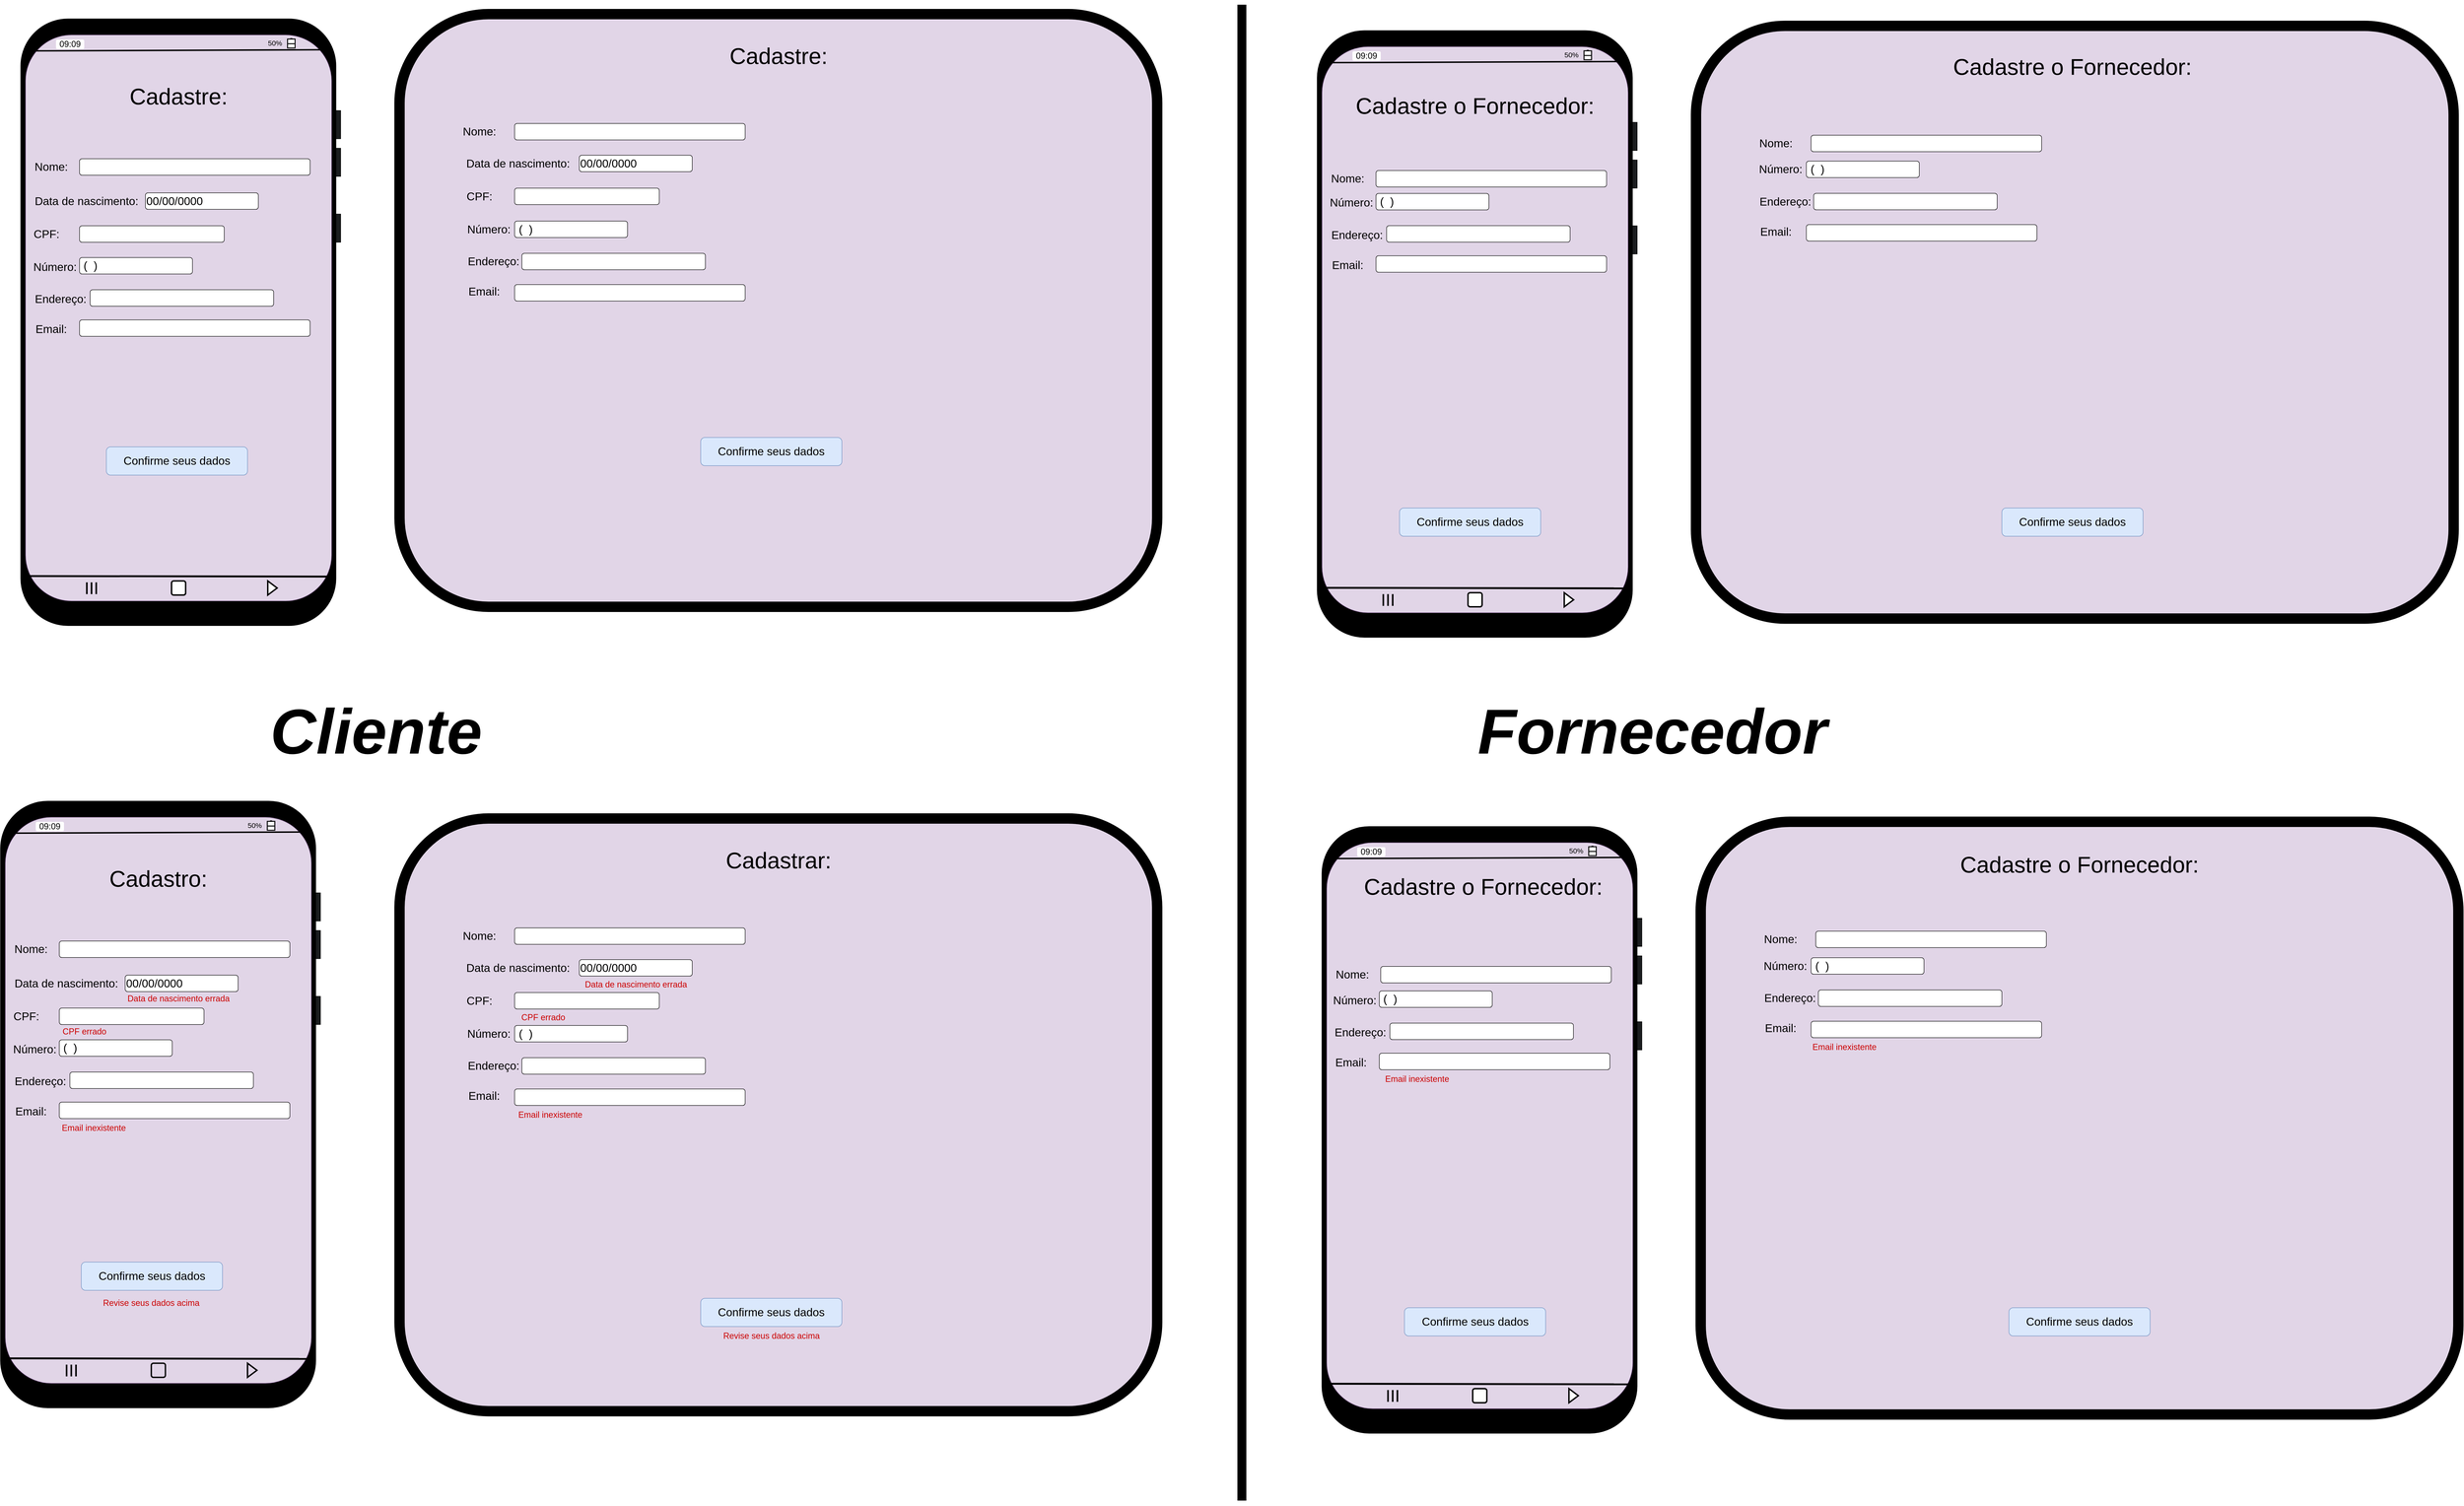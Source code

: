<mxfile version="24.4.9" type="device">
  <diagram name="Página-1" id="sZ-v1k9veXdMkWaJkyul">
    <mxGraphModel dx="1863" dy="1066" grid="1" gridSize="10" guides="1" tooltips="1" connect="1" arrows="1" fold="1" page="1" pageScale="1" pageWidth="900" pageHeight="1600" math="0" shadow="0">
      <root>
        <mxCell id="0" />
        <mxCell id="1" parent="0" />
        <mxCell id="c7MM0BXsf6-znOWUcBnT-1" value="" style="rounded=1;whiteSpace=wrap;html=1;rotation=90;fillColor=#000000;" parent="1" vertex="1">
          <mxGeometry x="-195" y="350" width="1290" height="670" as="geometry" />
        </mxCell>
        <mxCell id="c7MM0BXsf6-znOWUcBnT-3" value="" style="rounded=1;whiteSpace=wrap;html=1;rotation=90;fillColor=#e1d5e7;strokeColor=#9673a6;" parent="1" vertex="1">
          <mxGeometry x="-151" y="351" width="1203" height="650" as="geometry" />
        </mxCell>
        <mxCell id="c7MM0BXsf6-znOWUcBnT-5" value="&lt;span style=&quot;font-size: 36px;&quot;&gt;III&lt;/span&gt;" style="text;html=1;align=center;verticalAlign=middle;resizable=0;points=[];autosize=1;strokeColor=none;fillColor=none;" parent="1" vertex="1">
          <mxGeometry x="240" y="1220" width="50" height="60" as="geometry" />
        </mxCell>
        <mxCell id="c7MM0BXsf6-znOWUcBnT-8" value="" style="endArrow=none;html=1;rounded=0;exitX=0.956;exitY=0.992;exitDx=0;exitDy=0;exitPerimeter=0;entryX=0.957;entryY=0.011;entryDx=0;entryDy=0;entryPerimeter=0;strokeWidth=4;" parent="1" source="c7MM0BXsf6-znOWUcBnT-3" target="c7MM0BXsf6-znOWUcBnT-3" edge="1">
          <mxGeometry width="50" height="50" relative="1" as="geometry">
            <mxPoint x="630" y="840" as="sourcePoint" />
            <mxPoint x="760" y="1225" as="targetPoint" />
            <Array as="points" />
          </mxGeometry>
        </mxCell>
        <mxCell id="c7MM0BXsf6-znOWUcBnT-9" value="" style="rounded=1;whiteSpace=wrap;html=1;strokeWidth=3;" parent="1" vertex="1">
          <mxGeometry x="435.5" y="1235" width="30" height="30" as="geometry" />
        </mxCell>
        <mxCell id="c7MM0BXsf6-znOWUcBnT-11" value="" style="triangle;whiteSpace=wrap;html=1;strokeWidth=3;" parent="1" vertex="1">
          <mxGeometry x="640" y="1235" width="20" height="30" as="geometry" />
        </mxCell>
        <mxCell id="c7MM0BXsf6-znOWUcBnT-12" value="" style="endArrow=none;html=1;rounded=0;exitX=0.028;exitY=0.972;exitDx=0;exitDy=0;exitPerimeter=0;entryX=0.026;entryY=0.031;entryDx=0;entryDy=0;entryPerimeter=0;strokeWidth=3;" parent="1" source="c7MM0BXsf6-znOWUcBnT-3" target="c7MM0BXsf6-znOWUcBnT-3" edge="1">
          <mxGeometry width="50" height="50" relative="1" as="geometry">
            <mxPoint x="156.05" y="110.0" as="sourcePoint" />
            <mxPoint x="744.95" y="113.609" as="targetPoint" />
          </mxGeometry>
        </mxCell>
        <mxCell id="c7MM0BXsf6-znOWUcBnT-13" value="&lt;font style=&quot;font-size: 18px;&quot;&gt;09:09&lt;/font&gt;" style="text;html=1;align=center;verticalAlign=middle;whiteSpace=wrap;rounded=1;strokeWidth=22;fillColor=default;perimeterSpacing=0;shadow=0;glass=0;" parent="1" vertex="1">
          <mxGeometry x="190" y="84" width="60" height="20" as="geometry" />
        </mxCell>
        <mxCell id="c7MM0BXsf6-znOWUcBnT-14" value="" style="html=1;verticalLabelPosition=bottom;align=center;labelBackgroundColor=#ffffff;verticalAlign=top;strokeWidth=2;strokeColor=#000000;shadow=0;dashed=0;shape=mxgraph.ios7.icons.battery;rotation=-90;" parent="1" vertex="1">
          <mxGeometry x="680" y="84" width="20" height="16" as="geometry" />
        </mxCell>
        <mxCell id="c7MM0BXsf6-znOWUcBnT-22" value="&lt;p style=&quot;line-height: 230%;&quot;&gt;&lt;font style=&quot;font-size: 15px;&quot;&gt;50&lt;/font&gt;&lt;font style=&quot;font-size: 15px;&quot;&gt;%&lt;/font&gt;&lt;/p&gt;" style="text;html=1;align=center;verticalAlign=middle;resizable=0;points=[];autosize=1;strokeColor=none;fillColor=none;strokeWidth=4;" parent="1" vertex="1">
          <mxGeometry x="630" y="57" width="50" height="70" as="geometry" />
        </mxCell>
        <mxCell id="jbtWRG4-Om_oGCKJFVXr-2" value="" style="rounded=0;whiteSpace=wrap;html=1;rotation=90;strokeWidth=1;fillColor=#1B1D1F;strokeColor=#000000;" parent="1" vertex="1">
          <mxGeometry x="760" y="260" width="60" height="10" as="geometry" />
        </mxCell>
        <mxCell id="jbtWRG4-Om_oGCKJFVXr-4" value="" style="rounded=0;whiteSpace=wrap;html=1;rotation=90;strokeWidth=1;fillColor=#1B1D1F;strokeColor=#000000;" parent="1" vertex="1">
          <mxGeometry x="760" y="340" width="60" height="10" as="geometry" />
        </mxCell>
        <mxCell id="jbtWRG4-Om_oGCKJFVXr-7" value="" style="rounded=0;whiteSpace=wrap;html=1;rotation=90;strokeWidth=1;fillColor=#1B1D1F;strokeColor=#000000;" parent="1" vertex="1">
          <mxGeometry x="760" y="480" width="60" height="10" as="geometry" />
        </mxCell>
        <mxCell id="hi-2i126p7PNtdoof6Qo-3" value="&lt;font style=&quot;font-size: 48px;&quot;&gt;Cadastre:&lt;/font&gt;" style="text;html=1;align=center;verticalAlign=middle;whiteSpace=wrap;rounded=0;" vertex="1" parent="1">
          <mxGeometry x="248" y="190" width="404.5" height="30" as="geometry" />
        </mxCell>
        <mxCell id="hi-2i126p7PNtdoof6Qo-4" value="&lt;font style=&quot;font-size: 24px;&quot;&gt;Nome:&lt;/font&gt;" style="text;html=1;align=center;verticalAlign=middle;whiteSpace=wrap;rounded=0;" vertex="1" parent="1">
          <mxGeometry x="150" y="335" width="60" height="40" as="geometry" />
        </mxCell>
        <mxCell id="hi-2i126p7PNtdoof6Qo-5" value="" style="rounded=1;whiteSpace=wrap;html=1;" vertex="1" parent="1">
          <mxGeometry x="240" y="337.5" width="490" height="35" as="geometry" />
        </mxCell>
        <mxCell id="hi-2i126p7PNtdoof6Qo-6" value="&lt;font style=&quot;font-size: 24px;&quot;&gt;00/00/0000&lt;/font&gt;" style="rounded=1;whiteSpace=wrap;html=1;align=left;" vertex="1" parent="1">
          <mxGeometry x="380" y="410" width="240" height="35" as="geometry" />
        </mxCell>
        <mxCell id="hi-2i126p7PNtdoof6Qo-7" value="&lt;font style=&quot;font-size: 24px;&quot;&gt;CPF:&lt;/font&gt;" style="text;html=1;align=center;verticalAlign=middle;whiteSpace=wrap;rounded=0;" vertex="1" parent="1">
          <mxGeometry x="140" y="477.5" width="60" height="40" as="geometry" />
        </mxCell>
        <mxCell id="hi-2i126p7PNtdoof6Qo-9" value="&lt;font style=&quot;font-size: 24px;&quot;&gt;Número:&lt;/font&gt;" style="text;html=1;align=center;verticalAlign=middle;whiteSpace=wrap;rounded=0;" vertex="1" parent="1">
          <mxGeometry x="158" y="547.5" width="60" height="40" as="geometry" />
        </mxCell>
        <mxCell id="hi-2i126p7PNtdoof6Qo-10" value="&lt;font style=&quot;font-size: 24px;&quot;&gt;&amp;nbsp;(&amp;nbsp; )&lt;/font&gt;" style="rounded=1;whiteSpace=wrap;html=1;align=left;" vertex="1" parent="1">
          <mxGeometry x="240" y="547.5" width="240" height="35" as="geometry" />
        </mxCell>
        <mxCell id="hi-2i126p7PNtdoof6Qo-12" value="&lt;span style=&quot;font-size: 24px;&quot;&gt;Email:&lt;/span&gt;" style="text;html=1;align=center;verticalAlign=middle;whiteSpace=wrap;rounded=0;" vertex="1" parent="1">
          <mxGeometry x="150" y="680" width="60" height="40" as="geometry" />
        </mxCell>
        <mxCell id="hi-2i126p7PNtdoof6Qo-13" value="" style="rounded=1;whiteSpace=wrap;html=1;" vertex="1" parent="1">
          <mxGeometry x="240" y="680" width="490" height="35" as="geometry" />
        </mxCell>
        <mxCell id="hi-2i126p7PNtdoof6Qo-14" value="&lt;span style=&quot;font-size: 24px;&quot;&gt;Endereço:&lt;/span&gt;" style="text;html=1;align=center;verticalAlign=middle;whiteSpace=wrap;rounded=0;" vertex="1" parent="1">
          <mxGeometry x="170" y="616" width="60" height="40" as="geometry" />
        </mxCell>
        <mxCell id="hi-2i126p7PNtdoof6Qo-15" value="" style="rounded=1;whiteSpace=wrap;html=1;" vertex="1" parent="1">
          <mxGeometry x="262.5" y="616" width="390" height="35" as="geometry" />
        </mxCell>
        <mxCell id="hi-2i126p7PNtdoof6Qo-22" value="&lt;span style=&quot;font-size: 24px;&quot;&gt;Data de nascimento:&lt;/span&gt;" style="text;html=1;align=center;verticalAlign=middle;whiteSpace=wrap;rounded=0;" vertex="1" parent="1">
          <mxGeometry x="140" y="407.5" width="230" height="40" as="geometry" />
        </mxCell>
        <mxCell id="hi-2i126p7PNtdoof6Qo-23" value="" style="rounded=1;whiteSpace=wrap;html=1;align=left;" vertex="1" parent="1">
          <mxGeometry x="240" y="480" width="307.5" height="35" as="geometry" />
        </mxCell>
        <mxCell id="hi-2i126p7PNtdoof6Qo-25" value="" style="rounded=1;whiteSpace=wrap;html=1;strokeWidth=22;fillColor=#e1d5e7;strokeColor=#000000;" vertex="1" parent="1">
          <mxGeometry x="920" y="30" width="1610" height="1260" as="geometry" />
        </mxCell>
        <mxCell id="hi-2i126p7PNtdoof6Qo-26" value="&lt;font style=&quot;font-size: 24px;&quot;&gt;Nome:&lt;/font&gt;" style="text;html=1;align=center;verticalAlign=middle;whiteSpace=wrap;rounded=0;" vertex="1" parent="1">
          <mxGeometry x="1060" y="260" width="60" height="40" as="geometry" />
        </mxCell>
        <mxCell id="hi-2i126p7PNtdoof6Qo-27" value="&lt;font style=&quot;font-size: 24px;&quot;&gt;00/00/0000&lt;/font&gt;" style="rounded=1;whiteSpace=wrap;html=1;align=left;" vertex="1" parent="1">
          <mxGeometry x="1302" y="330" width="240" height="35" as="geometry" />
        </mxCell>
        <mxCell id="hi-2i126p7PNtdoof6Qo-28" value="&lt;font style=&quot;font-size: 24px;&quot;&gt;CPF:&lt;/font&gt;" style="text;html=1;align=center;verticalAlign=middle;whiteSpace=wrap;rounded=0;" vertex="1" parent="1">
          <mxGeometry x="1060" y="397.5" width="60" height="40" as="geometry" />
        </mxCell>
        <mxCell id="hi-2i126p7PNtdoof6Qo-29" value="&lt;font style=&quot;font-size: 24px;&quot;&gt;Número:&lt;/font&gt;" style="text;html=1;align=center;verticalAlign=middle;whiteSpace=wrap;rounded=0;" vertex="1" parent="1">
          <mxGeometry x="1080" y="467.5" width="60" height="40" as="geometry" />
        </mxCell>
        <mxCell id="hi-2i126p7PNtdoof6Qo-30" value="&lt;font style=&quot;font-size: 24px;&quot;&gt;&amp;nbsp;(&amp;nbsp; )&lt;/font&gt;" style="rounded=1;whiteSpace=wrap;html=1;align=left;" vertex="1" parent="1">
          <mxGeometry x="1164.5" y="470" width="240" height="35" as="geometry" />
        </mxCell>
        <mxCell id="hi-2i126p7PNtdoof6Qo-31" value="&lt;span style=&quot;font-size: 24px;&quot;&gt;Email:&lt;/span&gt;" style="text;html=1;align=center;verticalAlign=middle;whiteSpace=wrap;rounded=0;" vertex="1" parent="1">
          <mxGeometry x="1070" y="600" width="60" height="40" as="geometry" />
        </mxCell>
        <mxCell id="hi-2i126p7PNtdoof6Qo-32" value="&lt;span style=&quot;font-size: 24px;&quot;&gt;Endereço:&lt;/span&gt;" style="text;html=1;align=center;verticalAlign=middle;whiteSpace=wrap;rounded=0;" vertex="1" parent="1">
          <mxGeometry x="1090" y="536" width="60" height="40" as="geometry" />
        </mxCell>
        <mxCell id="hi-2i126p7PNtdoof6Qo-33" value="&lt;span style=&quot;font-size: 24px;&quot;&gt;Data de nascimento:&lt;/span&gt;" style="text;html=1;align=center;verticalAlign=middle;whiteSpace=wrap;rounded=0;" vertex="1" parent="1">
          <mxGeometry x="1052" y="327.5" width="240" height="40" as="geometry" />
        </mxCell>
        <mxCell id="hi-2i126p7PNtdoof6Qo-34" value="" style="rounded=1;whiteSpace=wrap;html=1;align=left;" vertex="1" parent="1">
          <mxGeometry x="1164.5" y="400" width="307.5" height="35" as="geometry" />
        </mxCell>
        <mxCell id="hi-2i126p7PNtdoof6Qo-37" value="&lt;font style=&quot;font-size: 24px;&quot;&gt;Confirme seus dados&lt;/font&gt;" style="rounded=1;whiteSpace=wrap;html=1;fillColor=#dae8fc;strokeColor=#6c8ebf;" vertex="1" parent="1">
          <mxGeometry x="297" y="950" width="300" height="60" as="geometry" />
        </mxCell>
        <mxCell id="hi-2i126p7PNtdoof6Qo-41" value="" style="rounded=1;whiteSpace=wrap;html=1;" vertex="1" parent="1">
          <mxGeometry x="1164.5" y="605" width="490" height="35" as="geometry" />
        </mxCell>
        <mxCell id="hi-2i126p7PNtdoof6Qo-42" value="" style="rounded=1;whiteSpace=wrap;html=1;" vertex="1" parent="1">
          <mxGeometry x="1180" y="538.5" width="390" height="35" as="geometry" />
        </mxCell>
        <mxCell id="hi-2i126p7PNtdoof6Qo-43" value="" style="rounded=1;whiteSpace=wrap;html=1;" vertex="1" parent="1">
          <mxGeometry x="1164.5" y="262.5" width="490" height="35" as="geometry" />
        </mxCell>
        <mxCell id="hi-2i126p7PNtdoof6Qo-44" value="" style="rounded=1;whiteSpace=wrap;html=1;rotation=90;fillColor=#000000;" vertex="1" parent="1">
          <mxGeometry x="-238" y="2013" width="1290" height="670" as="geometry" />
        </mxCell>
        <mxCell id="hi-2i126p7PNtdoof6Qo-45" value="" style="rounded=1;whiteSpace=wrap;html=1;rotation=90;fillColor=#e1d5e7;strokeColor=#9673a6;" vertex="1" parent="1">
          <mxGeometry x="-194" y="2014" width="1203" height="650" as="geometry" />
        </mxCell>
        <mxCell id="hi-2i126p7PNtdoof6Qo-46" value="&lt;span style=&quot;font-size: 36px;&quot;&gt;III&lt;/span&gt;" style="text;html=1;align=center;verticalAlign=middle;resizable=0;points=[];autosize=1;strokeColor=none;fillColor=none;" vertex="1" parent="1">
          <mxGeometry x="197" y="2883" width="50" height="60" as="geometry" />
        </mxCell>
        <mxCell id="hi-2i126p7PNtdoof6Qo-47" value="" style="endArrow=none;html=1;rounded=0;exitX=0.956;exitY=0.992;exitDx=0;exitDy=0;exitPerimeter=0;entryX=0.957;entryY=0.011;entryDx=0;entryDy=0;entryPerimeter=0;strokeWidth=4;" edge="1" parent="1" source="hi-2i126p7PNtdoof6Qo-45" target="hi-2i126p7PNtdoof6Qo-45">
          <mxGeometry width="50" height="50" relative="1" as="geometry">
            <mxPoint x="587" y="2503" as="sourcePoint" />
            <mxPoint x="717" y="2888" as="targetPoint" />
            <Array as="points" />
          </mxGeometry>
        </mxCell>
        <mxCell id="hi-2i126p7PNtdoof6Qo-48" value="" style="rounded=1;whiteSpace=wrap;html=1;strokeWidth=3;fillColor=#e1d5e7;strokeColor=#0D0D0D;" vertex="1" parent="1">
          <mxGeometry x="392.5" y="2898" width="30" height="30" as="geometry" />
        </mxCell>
        <mxCell id="hi-2i126p7PNtdoof6Qo-49" value="" style="triangle;whiteSpace=wrap;html=1;strokeWidth=3;fillColor=#e1d5e7;strokeColor=#000000;" vertex="1" parent="1">
          <mxGeometry x="597" y="2898" width="20" height="30" as="geometry" />
        </mxCell>
        <mxCell id="hi-2i126p7PNtdoof6Qo-50" value="" style="endArrow=none;html=1;rounded=0;exitX=0.028;exitY=0.972;exitDx=0;exitDy=0;exitPerimeter=0;entryX=0.026;entryY=0.031;entryDx=0;entryDy=0;entryPerimeter=0;strokeWidth=3;" edge="1" parent="1" source="hi-2i126p7PNtdoof6Qo-45" target="hi-2i126p7PNtdoof6Qo-45">
          <mxGeometry width="50" height="50" relative="1" as="geometry">
            <mxPoint x="113.05" y="1773.0" as="sourcePoint" />
            <mxPoint x="701.95" y="1776.609" as="targetPoint" />
          </mxGeometry>
        </mxCell>
        <mxCell id="hi-2i126p7PNtdoof6Qo-51" value="&lt;font style=&quot;font-size: 18px;&quot;&gt;09:09&lt;/font&gt;" style="text;html=1;align=center;verticalAlign=middle;whiteSpace=wrap;rounded=1;strokeWidth=22;fillColor=default;perimeterSpacing=0;shadow=0;glass=0;" vertex="1" parent="1">
          <mxGeometry x="147" y="1747" width="60" height="20" as="geometry" />
        </mxCell>
        <mxCell id="hi-2i126p7PNtdoof6Qo-52" value="" style="html=1;verticalLabelPosition=bottom;align=center;labelBackgroundColor=#ffffff;verticalAlign=top;strokeWidth=2;strokeColor=#000000;shadow=0;dashed=0;shape=mxgraph.ios7.icons.battery;rotation=-90;" vertex="1" parent="1">
          <mxGeometry x="637" y="1747" width="20" height="16" as="geometry" />
        </mxCell>
        <mxCell id="hi-2i126p7PNtdoof6Qo-53" value="&lt;p style=&quot;line-height: 230%;&quot;&gt;&lt;font style=&quot;font-size: 15px;&quot;&gt;50&lt;/font&gt;&lt;font style=&quot;font-size: 15px;&quot;&gt;%&lt;/font&gt;&lt;/p&gt;" style="text;html=1;align=center;verticalAlign=middle;resizable=0;points=[];autosize=1;strokeColor=none;fillColor=none;strokeWidth=4;" vertex="1" parent="1">
          <mxGeometry x="587" y="1720" width="50" height="70" as="geometry" />
        </mxCell>
        <mxCell id="hi-2i126p7PNtdoof6Qo-54" value="" style="rounded=0;whiteSpace=wrap;html=1;rotation=90;strokeWidth=1;fillColor=#1B1D1F;strokeColor=#000000;" vertex="1" parent="1">
          <mxGeometry x="717" y="1923" width="60" height="10" as="geometry" />
        </mxCell>
        <mxCell id="hi-2i126p7PNtdoof6Qo-55" value="" style="rounded=0;whiteSpace=wrap;html=1;rotation=90;strokeWidth=1;fillColor=#1B1D1F;strokeColor=#000000;" vertex="1" parent="1">
          <mxGeometry x="717" y="2003" width="60" height="10" as="geometry" />
        </mxCell>
        <mxCell id="hi-2i126p7PNtdoof6Qo-56" value="" style="rounded=0;whiteSpace=wrap;html=1;rotation=90;strokeWidth=1;fillColor=#1B1D1F;strokeColor=#000000;" vertex="1" parent="1">
          <mxGeometry x="717" y="2143" width="60" height="10" as="geometry" />
        </mxCell>
        <mxCell id="hi-2i126p7PNtdoof6Qo-57" value="&lt;font style=&quot;font-size: 48px;&quot;&gt;Cadastro:&lt;/font&gt;" style="text;html=1;align=center;verticalAlign=middle;whiteSpace=wrap;rounded=0;" vertex="1" parent="1">
          <mxGeometry x="205" y="1853" width="404.5" height="30" as="geometry" />
        </mxCell>
        <mxCell id="hi-2i126p7PNtdoof6Qo-58" value="&lt;font style=&quot;font-size: 24px;&quot;&gt;Nome:&lt;/font&gt;" style="text;html=1;align=center;verticalAlign=middle;whiteSpace=wrap;rounded=0;" vertex="1" parent="1">
          <mxGeometry x="107" y="1998" width="60" height="40" as="geometry" />
        </mxCell>
        <mxCell id="hi-2i126p7PNtdoof6Qo-59" value="" style="rounded=1;whiteSpace=wrap;html=1;" vertex="1" parent="1">
          <mxGeometry x="197" y="2000.5" width="490" height="35" as="geometry" />
        </mxCell>
        <mxCell id="hi-2i126p7PNtdoof6Qo-60" value="&lt;font style=&quot;font-size: 24px;&quot;&gt;00/00/0000&lt;/font&gt;" style="rounded=1;whiteSpace=wrap;html=1;align=left;" vertex="1" parent="1">
          <mxGeometry x="337" y="2073" width="240" height="35" as="geometry" />
        </mxCell>
        <mxCell id="hi-2i126p7PNtdoof6Qo-61" value="&lt;font style=&quot;font-size: 24px;&quot;&gt;CPF:&lt;/font&gt;" style="text;html=1;align=center;verticalAlign=middle;whiteSpace=wrap;rounded=0;" vertex="1" parent="1">
          <mxGeometry x="97" y="2140.5" width="60" height="40" as="geometry" />
        </mxCell>
        <mxCell id="hi-2i126p7PNtdoof6Qo-62" value="&lt;font style=&quot;font-size: 24px;&quot;&gt;Número:&lt;/font&gt;" style="text;html=1;align=center;verticalAlign=middle;whiteSpace=wrap;rounded=0;" vertex="1" parent="1">
          <mxGeometry x="115" y="2210.5" width="60" height="40" as="geometry" />
        </mxCell>
        <mxCell id="hi-2i126p7PNtdoof6Qo-63" value="&lt;font style=&quot;font-size: 24px;&quot;&gt;&amp;nbsp;(&amp;nbsp; )&lt;/font&gt;" style="rounded=1;whiteSpace=wrap;html=1;align=left;" vertex="1" parent="1">
          <mxGeometry x="197" y="2210.5" width="240" height="35" as="geometry" />
        </mxCell>
        <mxCell id="hi-2i126p7PNtdoof6Qo-64" value="&lt;span style=&quot;font-size: 24px;&quot;&gt;Email:&lt;/span&gt;" style="text;html=1;align=center;verticalAlign=middle;whiteSpace=wrap;rounded=0;" vertex="1" parent="1">
          <mxGeometry x="107" y="2343" width="60" height="40" as="geometry" />
        </mxCell>
        <mxCell id="hi-2i126p7PNtdoof6Qo-65" value="" style="rounded=1;whiteSpace=wrap;html=1;" vertex="1" parent="1">
          <mxGeometry x="197" y="2343" width="490" height="35" as="geometry" />
        </mxCell>
        <mxCell id="hi-2i126p7PNtdoof6Qo-66" value="&lt;span style=&quot;font-size: 24px;&quot;&gt;Endereço:&lt;/span&gt;" style="text;html=1;align=center;verticalAlign=middle;whiteSpace=wrap;rounded=0;" vertex="1" parent="1">
          <mxGeometry x="127" y="2279" width="60" height="40" as="geometry" />
        </mxCell>
        <mxCell id="hi-2i126p7PNtdoof6Qo-67" value="" style="rounded=1;whiteSpace=wrap;html=1;" vertex="1" parent="1">
          <mxGeometry x="219.5" y="2279" width="390" height="35" as="geometry" />
        </mxCell>
        <mxCell id="hi-2i126p7PNtdoof6Qo-68" value="&lt;span style=&quot;font-size: 24px;&quot;&gt;Data de nascimento:&lt;/span&gt;" style="text;html=1;align=center;verticalAlign=middle;whiteSpace=wrap;rounded=0;" vertex="1" parent="1">
          <mxGeometry x="97" y="2070.5" width="230" height="40" as="geometry" />
        </mxCell>
        <mxCell id="hi-2i126p7PNtdoof6Qo-69" value="" style="rounded=1;whiteSpace=wrap;html=1;align=left;" vertex="1" parent="1">
          <mxGeometry x="197" y="2143" width="307.5" height="35" as="geometry" />
        </mxCell>
        <mxCell id="hi-2i126p7PNtdoof6Qo-70" value="&lt;font style=&quot;font-size: 24px;&quot;&gt;Confirme seus dados&lt;/font&gt;" style="rounded=1;whiteSpace=wrap;html=1;fillColor=#dae8fc;strokeColor=#6c8ebf;" vertex="1" parent="1">
          <mxGeometry x="243.75" y="2683" width="300" height="60" as="geometry" />
        </mxCell>
        <mxCell id="hi-2i126p7PNtdoof6Qo-72" value="&lt;font color=&quot;#cc0000&quot; style=&quot;font-size: 18px;&quot;&gt;Data de nascimento errada&lt;/font&gt;" style="text;html=1;align=center;verticalAlign=middle;resizable=0;points=[];autosize=1;strokeColor=none;fillColor=none;" vertex="1" parent="1">
          <mxGeometry x="330" y="2103" width="240" height="40" as="geometry" />
        </mxCell>
        <mxCell id="hi-2i126p7PNtdoof6Qo-73" value="&lt;font color=&quot;#cc0000&quot; style=&quot;font-size: 18px;&quot;&gt;CPF errado&lt;/font&gt;" style="text;html=1;align=center;verticalAlign=middle;resizable=0;points=[];autosize=1;strokeColor=none;fillColor=none;" vertex="1" parent="1">
          <mxGeometry x="190" y="2173" width="120" height="40" as="geometry" />
        </mxCell>
        <mxCell id="hi-2i126p7PNtdoof6Qo-74" value="&lt;font color=&quot;#cc0000&quot;&gt;&lt;span style=&quot;font-size: 18px;&quot;&gt;Email inexistente&lt;/span&gt;&lt;/font&gt;" style="text;html=1;align=center;verticalAlign=middle;resizable=0;points=[];autosize=1;strokeColor=none;fillColor=none;" vertex="1" parent="1">
          <mxGeometry x="190" y="2378" width="160" height="40" as="geometry" />
        </mxCell>
        <mxCell id="hi-2i126p7PNtdoof6Qo-75" value="&lt;font color=&quot;#cc0000&quot;&gt;&lt;span style=&quot;font-size: 18px;&quot;&gt;Revise seus dados acima&lt;/span&gt;&lt;/font&gt;" style="text;html=1;align=center;verticalAlign=middle;resizable=0;points=[];autosize=1;strokeColor=none;fillColor=none;" vertex="1" parent="1">
          <mxGeometry x="276.75" y="2750" width="230" height="40" as="geometry" />
        </mxCell>
        <mxCell id="hi-2i126p7PNtdoof6Qo-76" value="&lt;font style=&quot;font-size: 48px;&quot;&gt;Cadastre:&lt;/font&gt;" style="text;html=1;align=center;verticalAlign=middle;whiteSpace=wrap;rounded=0;" vertex="1" parent="1">
          <mxGeometry x="1522.75" y="104" width="404.5" height="30" as="geometry" />
        </mxCell>
        <mxCell id="hi-2i126p7PNtdoof6Qo-77" value="&lt;font style=&quot;font-size: 24px;&quot;&gt;Confirme seus dados&lt;/font&gt;" style="rounded=1;whiteSpace=wrap;html=1;fillColor=#dae8fc;strokeColor=#6c8ebf;" vertex="1" parent="1">
          <mxGeometry x="1560" y="930" width="300" height="60" as="geometry" />
        </mxCell>
        <mxCell id="hi-2i126p7PNtdoof6Qo-78" value="" style="rounded=1;whiteSpace=wrap;html=1;strokeWidth=22;fillColor=#e1d5e7;strokeColor=#000000;" vertex="1" parent="1">
          <mxGeometry x="920" y="1740" width="1610" height="1260" as="geometry" />
        </mxCell>
        <mxCell id="hi-2i126p7PNtdoof6Qo-79" value="&lt;font style=&quot;font-size: 24px;&quot;&gt;Nome:&lt;/font&gt;" style="text;html=1;align=center;verticalAlign=middle;whiteSpace=wrap;rounded=0;" vertex="1" parent="1">
          <mxGeometry x="1060" y="1970" width="60" height="40" as="geometry" />
        </mxCell>
        <mxCell id="hi-2i126p7PNtdoof6Qo-80" value="&lt;font style=&quot;font-size: 24px;&quot;&gt;00/00/0000&lt;/font&gt;" style="rounded=1;whiteSpace=wrap;html=1;align=left;" vertex="1" parent="1">
          <mxGeometry x="1302" y="2040" width="240" height="35" as="geometry" />
        </mxCell>
        <mxCell id="hi-2i126p7PNtdoof6Qo-81" value="&lt;font style=&quot;font-size: 24px;&quot;&gt;CPF:&lt;/font&gt;" style="text;html=1;align=center;verticalAlign=middle;whiteSpace=wrap;rounded=0;" vertex="1" parent="1">
          <mxGeometry x="1060" y="2107.5" width="60" height="40" as="geometry" />
        </mxCell>
        <mxCell id="hi-2i126p7PNtdoof6Qo-82" value="&lt;font style=&quot;font-size: 24px;&quot;&gt;Número:&lt;/font&gt;" style="text;html=1;align=center;verticalAlign=middle;whiteSpace=wrap;rounded=0;" vertex="1" parent="1">
          <mxGeometry x="1080" y="2177.5" width="60" height="40" as="geometry" />
        </mxCell>
        <mxCell id="hi-2i126p7PNtdoof6Qo-83" value="&lt;font style=&quot;font-size: 24px;&quot;&gt;&amp;nbsp;(&amp;nbsp; )&lt;/font&gt;" style="rounded=1;whiteSpace=wrap;html=1;align=left;" vertex="1" parent="1">
          <mxGeometry x="1164.5" y="2180" width="240" height="35" as="geometry" />
        </mxCell>
        <mxCell id="hi-2i126p7PNtdoof6Qo-84" value="&lt;span style=&quot;font-size: 24px;&quot;&gt;Email:&lt;/span&gt;" style="text;html=1;align=center;verticalAlign=middle;whiteSpace=wrap;rounded=0;" vertex="1" parent="1">
          <mxGeometry x="1070" y="2310" width="60" height="40" as="geometry" />
        </mxCell>
        <mxCell id="hi-2i126p7PNtdoof6Qo-85" value="&lt;span style=&quot;font-size: 24px;&quot;&gt;Endereço:&lt;/span&gt;" style="text;html=1;align=center;verticalAlign=middle;whiteSpace=wrap;rounded=0;" vertex="1" parent="1">
          <mxGeometry x="1090" y="2246" width="60" height="40" as="geometry" />
        </mxCell>
        <mxCell id="hi-2i126p7PNtdoof6Qo-86" value="&lt;span style=&quot;font-size: 24px;&quot;&gt;Data de nascimento:&lt;/span&gt;" style="text;html=1;align=center;verticalAlign=middle;whiteSpace=wrap;rounded=0;" vertex="1" parent="1">
          <mxGeometry x="1052" y="2037.5" width="240" height="40" as="geometry" />
        </mxCell>
        <mxCell id="hi-2i126p7PNtdoof6Qo-87" value="" style="rounded=1;whiteSpace=wrap;html=1;align=left;" vertex="1" parent="1">
          <mxGeometry x="1164.5" y="2110" width="307.5" height="35" as="geometry" />
        </mxCell>
        <mxCell id="hi-2i126p7PNtdoof6Qo-88" value="" style="rounded=1;whiteSpace=wrap;html=1;" vertex="1" parent="1">
          <mxGeometry x="1164.5" y="2315" width="490" height="35" as="geometry" />
        </mxCell>
        <mxCell id="hi-2i126p7PNtdoof6Qo-89" value="" style="rounded=1;whiteSpace=wrap;html=1;" vertex="1" parent="1">
          <mxGeometry x="1180" y="2248.5" width="390" height="35" as="geometry" />
        </mxCell>
        <mxCell id="hi-2i126p7PNtdoof6Qo-90" value="" style="rounded=1;whiteSpace=wrap;html=1;" vertex="1" parent="1">
          <mxGeometry x="1164.5" y="1972.5" width="490" height="35" as="geometry" />
        </mxCell>
        <mxCell id="hi-2i126p7PNtdoof6Qo-91" value="&lt;span style=&quot;font-size: 48px;&quot;&gt;Cadastrar:&lt;/span&gt;" style="text;html=1;align=center;verticalAlign=middle;whiteSpace=wrap;rounded=0;" vertex="1" parent="1">
          <mxGeometry x="1522.75" y="1814" width="404.5" height="30" as="geometry" />
        </mxCell>
        <mxCell id="hi-2i126p7PNtdoof6Qo-92" value="&lt;font style=&quot;font-size: 24px;&quot;&gt;Confirme seus dados&lt;/font&gt;" style="rounded=1;whiteSpace=wrap;html=1;fillColor=#dae8fc;strokeColor=#6c8ebf;" vertex="1" parent="1">
          <mxGeometry x="1560" y="2760" width="300" height="60" as="geometry" />
        </mxCell>
        <mxCell id="hi-2i126p7PNtdoof6Qo-93" value="&lt;font color=&quot;#cc0000&quot; style=&quot;font-size: 18px;&quot;&gt;Data de nascimento errada&lt;/font&gt;" style="text;html=1;align=center;verticalAlign=middle;resizable=0;points=[];autosize=1;strokeColor=none;fillColor=none;" vertex="1" parent="1">
          <mxGeometry x="1302" y="2073" width="240" height="40" as="geometry" />
        </mxCell>
        <mxCell id="hi-2i126p7PNtdoof6Qo-94" value="&lt;font color=&quot;#cc0000&quot; style=&quot;font-size: 18px;&quot;&gt;CPF errado&lt;/font&gt;" style="text;html=1;align=center;verticalAlign=middle;resizable=0;points=[];autosize=1;strokeColor=none;fillColor=none;" vertex="1" parent="1">
          <mxGeometry x="1164.5" y="2143" width="120" height="40" as="geometry" />
        </mxCell>
        <mxCell id="hi-2i126p7PNtdoof6Qo-95" value="&lt;font color=&quot;#cc0000&quot;&gt;&lt;span style=&quot;font-size: 18px;&quot;&gt;Email inexistente&lt;/span&gt;&lt;/font&gt;" style="text;html=1;align=center;verticalAlign=middle;resizable=0;points=[];autosize=1;strokeColor=none;fillColor=none;" vertex="1" parent="1">
          <mxGeometry x="1160" y="2350" width="160" height="40" as="geometry" />
        </mxCell>
        <mxCell id="hi-2i126p7PNtdoof6Qo-96" value="&lt;font color=&quot;#cc0000&quot;&gt;&lt;span style=&quot;font-size: 18px;&quot;&gt;Revise seus dados acima&lt;/span&gt;&lt;/font&gt;" style="text;html=1;align=center;verticalAlign=middle;resizable=0;points=[];autosize=1;strokeColor=none;fillColor=none;" vertex="1" parent="1">
          <mxGeometry x="1595" y="2820" width="230" height="40" as="geometry" />
        </mxCell>
        <mxCell id="hi-2i126p7PNtdoof6Qo-112" value="" style="endArrow=none;html=1;rounded=0;strokeWidth=19;startSize=0;endSize=0;" edge="1" parent="1">
          <mxGeometry width="50" height="50" relative="1" as="geometry">
            <mxPoint x="2710" y="3190" as="sourcePoint" />
            <mxPoint x="2710" y="10" as="targetPoint" />
            <Array as="points" />
          </mxGeometry>
        </mxCell>
        <mxCell id="hi-2i126p7PNtdoof6Qo-113" value="&lt;font style=&quot;font-size: 135px;&quot;&gt;&lt;b&gt;&lt;i&gt;Cliente&lt;/i&gt;&lt;/b&gt;&lt;/font&gt;" style="text;html=1;align=center;verticalAlign=middle;resizable=0;points=[];autosize=1;strokeColor=none;fillColor=none;" vertex="1" parent="1">
          <mxGeometry x="635" y="1465" width="470" height="180" as="geometry" />
        </mxCell>
        <mxCell id="hi-2i126p7PNtdoof6Qo-199" value="" style="rounded=1;whiteSpace=wrap;html=1;rotation=90;fillColor=#000000;" vertex="1" parent="1">
          <mxGeometry x="2560" y="375" width="1290" height="670" as="geometry" />
        </mxCell>
        <mxCell id="hi-2i126p7PNtdoof6Qo-200" value="" style="rounded=1;whiteSpace=wrap;html=1;rotation=90;fillColor=#e1d5e7;strokeColor=#9673a6;" vertex="1" parent="1">
          <mxGeometry x="2604" y="376" width="1203" height="650" as="geometry" />
        </mxCell>
        <mxCell id="hi-2i126p7PNtdoof6Qo-201" value="&lt;span style=&quot;font-size: 36px;&quot;&gt;III&lt;/span&gt;" style="text;html=1;align=center;verticalAlign=middle;resizable=0;points=[];autosize=1;strokeColor=none;fillColor=none;" vertex="1" parent="1">
          <mxGeometry x="2995" y="1245" width="50" height="60" as="geometry" />
        </mxCell>
        <mxCell id="hi-2i126p7PNtdoof6Qo-202" value="" style="endArrow=none;html=1;rounded=0;exitX=0.956;exitY=0.992;exitDx=0;exitDy=0;exitPerimeter=0;entryX=0.957;entryY=0.011;entryDx=0;entryDy=0;entryPerimeter=0;strokeWidth=4;" edge="1" parent="1" source="hi-2i126p7PNtdoof6Qo-200" target="hi-2i126p7PNtdoof6Qo-200">
          <mxGeometry width="50" height="50" relative="1" as="geometry">
            <mxPoint x="3385" y="865" as="sourcePoint" />
            <mxPoint x="3515" y="1250" as="targetPoint" />
            <Array as="points" />
          </mxGeometry>
        </mxCell>
        <mxCell id="hi-2i126p7PNtdoof6Qo-203" value="" style="rounded=1;whiteSpace=wrap;html=1;strokeWidth=3;" vertex="1" parent="1">
          <mxGeometry x="3190.5" y="1260" width="30" height="30" as="geometry" />
        </mxCell>
        <mxCell id="hi-2i126p7PNtdoof6Qo-204" value="" style="triangle;whiteSpace=wrap;html=1;strokeWidth=3;" vertex="1" parent="1">
          <mxGeometry x="3395" y="1260" width="20" height="30" as="geometry" />
        </mxCell>
        <mxCell id="hi-2i126p7PNtdoof6Qo-205" value="" style="endArrow=none;html=1;rounded=0;exitX=0.028;exitY=0.972;exitDx=0;exitDy=0;exitPerimeter=0;entryX=0.026;entryY=0.031;entryDx=0;entryDy=0;entryPerimeter=0;strokeWidth=3;" edge="1" parent="1" source="hi-2i126p7PNtdoof6Qo-200" target="hi-2i126p7PNtdoof6Qo-200">
          <mxGeometry width="50" height="50" relative="1" as="geometry">
            <mxPoint x="2911.05" y="135.0" as="sourcePoint" />
            <mxPoint x="3499.95" y="138.609" as="targetPoint" />
          </mxGeometry>
        </mxCell>
        <mxCell id="hi-2i126p7PNtdoof6Qo-206" value="&lt;font style=&quot;font-size: 18px;&quot;&gt;09:09&lt;/font&gt;" style="text;html=1;align=center;verticalAlign=middle;whiteSpace=wrap;rounded=1;strokeWidth=22;fillColor=default;perimeterSpacing=0;shadow=0;glass=0;" vertex="1" parent="1">
          <mxGeometry x="2945" y="109" width="60" height="20" as="geometry" />
        </mxCell>
        <mxCell id="hi-2i126p7PNtdoof6Qo-207" value="" style="html=1;verticalLabelPosition=bottom;align=center;labelBackgroundColor=#ffffff;verticalAlign=top;strokeWidth=2;strokeColor=#000000;shadow=0;dashed=0;shape=mxgraph.ios7.icons.battery;rotation=-90;" vertex="1" parent="1">
          <mxGeometry x="3435" y="109" width="20" height="16" as="geometry" />
        </mxCell>
        <mxCell id="hi-2i126p7PNtdoof6Qo-208" value="&lt;p style=&quot;line-height: 230%;&quot;&gt;&lt;font style=&quot;font-size: 15px;&quot;&gt;50&lt;/font&gt;&lt;font style=&quot;font-size: 15px;&quot;&gt;%&lt;/font&gt;&lt;/p&gt;" style="text;html=1;align=center;verticalAlign=middle;resizable=0;points=[];autosize=1;strokeColor=none;fillColor=none;strokeWidth=4;" vertex="1" parent="1">
          <mxGeometry x="3385" y="82" width="50" height="70" as="geometry" />
        </mxCell>
        <mxCell id="hi-2i126p7PNtdoof6Qo-209" value="" style="rounded=0;whiteSpace=wrap;html=1;rotation=90;strokeWidth=1;fillColor=#1B1D1F;strokeColor=#000000;" vertex="1" parent="1">
          <mxGeometry x="3515" y="285" width="60" height="10" as="geometry" />
        </mxCell>
        <mxCell id="hi-2i126p7PNtdoof6Qo-210" value="" style="rounded=0;whiteSpace=wrap;html=1;rotation=90;strokeWidth=1;fillColor=#1B1D1F;strokeColor=#000000;" vertex="1" parent="1">
          <mxGeometry x="3515" y="365" width="60" height="10" as="geometry" />
        </mxCell>
        <mxCell id="hi-2i126p7PNtdoof6Qo-211" value="" style="rounded=0;whiteSpace=wrap;html=1;rotation=90;strokeWidth=1;fillColor=#1B1D1F;strokeColor=#000000;" vertex="1" parent="1">
          <mxGeometry x="3515" y="505" width="60" height="10" as="geometry" />
        </mxCell>
        <mxCell id="hi-2i126p7PNtdoof6Qo-212" value="&lt;font style=&quot;font-size: 48px;&quot;&gt;Cadastre o Fornecedor:&lt;/font&gt;" style="text;html=1;align=center;verticalAlign=middle;whiteSpace=wrap;rounded=0;" vertex="1" parent="1">
          <mxGeometry x="2936.5" y="210" width="537" height="30" as="geometry" />
        </mxCell>
        <mxCell id="hi-2i126p7PNtdoof6Qo-213" value="&lt;font style=&quot;font-size: 24px;&quot;&gt;Nome:&lt;/font&gt;" style="text;html=1;align=center;verticalAlign=middle;whiteSpace=wrap;rounded=0;" vertex="1" parent="1">
          <mxGeometry x="2905" y="360" width="60" height="40" as="geometry" />
        </mxCell>
        <mxCell id="hi-2i126p7PNtdoof6Qo-214" value="" style="rounded=1;whiteSpace=wrap;html=1;" vertex="1" parent="1">
          <mxGeometry x="2995" y="362.5" width="490" height="35" as="geometry" />
        </mxCell>
        <mxCell id="hi-2i126p7PNtdoof6Qo-217" value="&lt;font style=&quot;font-size: 24px;&quot;&gt;Número:&lt;/font&gt;" style="text;html=1;align=center;verticalAlign=middle;whiteSpace=wrap;rounded=0;" vertex="1" parent="1">
          <mxGeometry x="2913" y="411.25" width="60" height="40" as="geometry" />
        </mxCell>
        <mxCell id="hi-2i126p7PNtdoof6Qo-218" value="&lt;font style=&quot;font-size: 24px;&quot;&gt;&amp;nbsp;(&amp;nbsp; )&lt;/font&gt;" style="rounded=1;whiteSpace=wrap;html=1;align=left;" vertex="1" parent="1">
          <mxGeometry x="2995" y="411.25" width="240" height="35" as="geometry" />
        </mxCell>
        <mxCell id="hi-2i126p7PNtdoof6Qo-219" value="&lt;span style=&quot;font-size: 24px;&quot;&gt;Email:&lt;/span&gt;" style="text;html=1;align=center;verticalAlign=middle;whiteSpace=wrap;rounded=0;" vertex="1" parent="1">
          <mxGeometry x="2905" y="543.75" width="60" height="40" as="geometry" />
        </mxCell>
        <mxCell id="hi-2i126p7PNtdoof6Qo-220" value="" style="rounded=1;whiteSpace=wrap;html=1;" vertex="1" parent="1">
          <mxGeometry x="2995" y="543.75" width="490" height="35" as="geometry" />
        </mxCell>
        <mxCell id="hi-2i126p7PNtdoof6Qo-221" value="&lt;span style=&quot;font-size: 24px;&quot;&gt;Endereço:&lt;/span&gt;" style="text;html=1;align=center;verticalAlign=middle;whiteSpace=wrap;rounded=0;" vertex="1" parent="1">
          <mxGeometry x="2925" y="479.75" width="60" height="40" as="geometry" />
        </mxCell>
        <mxCell id="hi-2i126p7PNtdoof6Qo-222" value="" style="rounded=1;whiteSpace=wrap;html=1;" vertex="1" parent="1">
          <mxGeometry x="3017.5" y="479.75" width="390" height="35" as="geometry" />
        </mxCell>
        <mxCell id="hi-2i126p7PNtdoof6Qo-225" value="" style="rounded=1;whiteSpace=wrap;html=1;strokeWidth=22;fillColor=#e1d5e7;strokeColor=#000000;" vertex="1" parent="1">
          <mxGeometry x="3675" y="55" width="1610" height="1260" as="geometry" />
        </mxCell>
        <mxCell id="hi-2i126p7PNtdoof6Qo-226" value="&lt;font style=&quot;font-size: 24px;&quot;&gt;Nome:&lt;/font&gt;" style="text;html=1;align=center;verticalAlign=middle;whiteSpace=wrap;rounded=0;" vertex="1" parent="1">
          <mxGeometry x="3815" y="285" width="60" height="40" as="geometry" />
        </mxCell>
        <mxCell id="hi-2i126p7PNtdoof6Qo-229" value="&lt;font style=&quot;font-size: 24px;&quot;&gt;Número:&lt;/font&gt;" style="text;html=1;align=center;verticalAlign=middle;whiteSpace=wrap;rounded=0;" vertex="1" parent="1">
          <mxGeometry x="3825" y="340" width="60" height="40" as="geometry" />
        </mxCell>
        <mxCell id="hi-2i126p7PNtdoof6Qo-230" value="&lt;font style=&quot;font-size: 24px;&quot;&gt;&amp;nbsp;(&amp;nbsp; )&lt;/font&gt;" style="rounded=1;whiteSpace=wrap;html=1;align=left;" vertex="1" parent="1">
          <mxGeometry x="3909.5" y="342.5" width="240" height="35" as="geometry" />
        </mxCell>
        <mxCell id="hi-2i126p7PNtdoof6Qo-231" value="&lt;span style=&quot;font-size: 24px;&quot;&gt;Email:&lt;/span&gt;" style="text;html=1;align=center;verticalAlign=middle;whiteSpace=wrap;rounded=0;" vertex="1" parent="1">
          <mxGeometry x="3815" y="472.5" width="60" height="40" as="geometry" />
        </mxCell>
        <mxCell id="hi-2i126p7PNtdoof6Qo-232" value="&lt;span style=&quot;font-size: 24px;&quot;&gt;Endereço:&lt;/span&gt;" style="text;html=1;align=center;verticalAlign=middle;whiteSpace=wrap;rounded=0;" vertex="1" parent="1">
          <mxGeometry x="3835" y="408.5" width="60" height="40" as="geometry" />
        </mxCell>
        <mxCell id="hi-2i126p7PNtdoof6Qo-235" value="&lt;font style=&quot;font-size: 24px;&quot;&gt;Confirme seus dados&lt;/font&gt;" style="rounded=1;whiteSpace=wrap;html=1;fillColor=#dae8fc;strokeColor=#6c8ebf;" vertex="1" parent="1">
          <mxGeometry x="3045" y="1080" width="300" height="60" as="geometry" />
        </mxCell>
        <mxCell id="hi-2i126p7PNtdoof6Qo-236" value="" style="rounded=1;whiteSpace=wrap;html=1;" vertex="1" parent="1">
          <mxGeometry x="3909.5" y="477.5" width="490" height="35" as="geometry" />
        </mxCell>
        <mxCell id="hi-2i126p7PNtdoof6Qo-237" value="" style="rounded=1;whiteSpace=wrap;html=1;" vertex="1" parent="1">
          <mxGeometry x="3925" y="411" width="390" height="35" as="geometry" />
        </mxCell>
        <mxCell id="hi-2i126p7PNtdoof6Qo-238" value="" style="rounded=1;whiteSpace=wrap;html=1;" vertex="1" parent="1">
          <mxGeometry x="3919.5" y="287.5" width="490" height="35" as="geometry" />
        </mxCell>
        <mxCell id="hi-2i126p7PNtdoof6Qo-239" value="&lt;span style=&quot;font-size: 48px;&quot;&gt;Cadastre o Fornecedor:&lt;/span&gt;" style="text;html=1;align=center;verticalAlign=middle;whiteSpace=wrap;rounded=0;" vertex="1" parent="1">
          <mxGeometry x="4193.88" y="127" width="562.25" height="30" as="geometry" />
        </mxCell>
        <mxCell id="hi-2i126p7PNtdoof6Qo-240" value="&lt;font style=&quot;font-size: 24px;&quot;&gt;Confirme seus dados&lt;/font&gt;" style="rounded=1;whiteSpace=wrap;html=1;fillColor=#dae8fc;strokeColor=#6c8ebf;" vertex="1" parent="1">
          <mxGeometry x="4325.01" y="1080" width="300" height="60" as="geometry" />
        </mxCell>
        <mxCell id="hi-2i126p7PNtdoof6Qo-241" value="" style="rounded=1;whiteSpace=wrap;html=1;rotation=90;fillColor=#000000;" vertex="1" parent="1">
          <mxGeometry x="2570" y="2067" width="1290" height="670" as="geometry" />
        </mxCell>
        <mxCell id="hi-2i126p7PNtdoof6Qo-242" value="" style="rounded=1;whiteSpace=wrap;html=1;rotation=90;fillColor=#e1d5e7;strokeColor=#9673a6;" vertex="1" parent="1">
          <mxGeometry x="2614" y="2068" width="1203" height="650" as="geometry" />
        </mxCell>
        <mxCell id="hi-2i126p7PNtdoof6Qo-243" value="&lt;span style=&quot;font-size: 36px;&quot;&gt;III&lt;/span&gt;" style="text;html=1;align=center;verticalAlign=middle;resizable=0;points=[];autosize=1;strokeColor=none;fillColor=none;" vertex="1" parent="1">
          <mxGeometry x="3005" y="2937" width="50" height="60" as="geometry" />
        </mxCell>
        <mxCell id="hi-2i126p7PNtdoof6Qo-244" value="" style="endArrow=none;html=1;rounded=0;exitX=0.956;exitY=0.992;exitDx=0;exitDy=0;exitPerimeter=0;entryX=0.957;entryY=0.011;entryDx=0;entryDy=0;entryPerimeter=0;strokeWidth=4;" edge="1" parent="1" source="hi-2i126p7PNtdoof6Qo-242" target="hi-2i126p7PNtdoof6Qo-242">
          <mxGeometry width="50" height="50" relative="1" as="geometry">
            <mxPoint x="3395" y="2557" as="sourcePoint" />
            <mxPoint x="3525" y="2942" as="targetPoint" />
            <Array as="points" />
          </mxGeometry>
        </mxCell>
        <mxCell id="hi-2i126p7PNtdoof6Qo-245" value="" style="rounded=1;whiteSpace=wrap;html=1;strokeWidth=3;" vertex="1" parent="1">
          <mxGeometry x="3200.5" y="2952" width="30" height="30" as="geometry" />
        </mxCell>
        <mxCell id="hi-2i126p7PNtdoof6Qo-246" value="" style="triangle;whiteSpace=wrap;html=1;strokeWidth=3;" vertex="1" parent="1">
          <mxGeometry x="3405" y="2952" width="20" height="30" as="geometry" />
        </mxCell>
        <mxCell id="hi-2i126p7PNtdoof6Qo-247" value="" style="endArrow=none;html=1;rounded=0;exitX=0.028;exitY=0.972;exitDx=0;exitDy=0;exitPerimeter=0;entryX=0.026;entryY=0.031;entryDx=0;entryDy=0;entryPerimeter=0;strokeWidth=3;" edge="1" parent="1" source="hi-2i126p7PNtdoof6Qo-242" target="hi-2i126p7PNtdoof6Qo-242">
          <mxGeometry width="50" height="50" relative="1" as="geometry">
            <mxPoint x="2921.05" y="1827.0" as="sourcePoint" />
            <mxPoint x="3509.95" y="1830.609" as="targetPoint" />
          </mxGeometry>
        </mxCell>
        <mxCell id="hi-2i126p7PNtdoof6Qo-248" value="&lt;font style=&quot;font-size: 18px;&quot;&gt;09:09&lt;/font&gt;" style="text;html=1;align=center;verticalAlign=middle;whiteSpace=wrap;rounded=1;strokeWidth=22;fillColor=default;perimeterSpacing=0;shadow=0;glass=0;" vertex="1" parent="1">
          <mxGeometry x="2955" y="1801" width="60" height="20" as="geometry" />
        </mxCell>
        <mxCell id="hi-2i126p7PNtdoof6Qo-249" value="" style="html=1;verticalLabelPosition=bottom;align=center;labelBackgroundColor=#ffffff;verticalAlign=top;strokeWidth=2;strokeColor=#000000;shadow=0;dashed=0;shape=mxgraph.ios7.icons.battery;rotation=-90;" vertex="1" parent="1">
          <mxGeometry x="3445" y="1801" width="20" height="16" as="geometry" />
        </mxCell>
        <mxCell id="hi-2i126p7PNtdoof6Qo-250" value="&lt;p style=&quot;line-height: 230%;&quot;&gt;&lt;font style=&quot;font-size: 15px;&quot;&gt;50&lt;/font&gt;&lt;font style=&quot;font-size: 15px;&quot;&gt;%&lt;/font&gt;&lt;/p&gt;" style="text;html=1;align=center;verticalAlign=middle;resizable=0;points=[];autosize=1;strokeColor=none;fillColor=none;strokeWidth=4;" vertex="1" parent="1">
          <mxGeometry x="3395" y="1774" width="50" height="70" as="geometry" />
        </mxCell>
        <mxCell id="hi-2i126p7PNtdoof6Qo-251" value="" style="rounded=0;whiteSpace=wrap;html=1;rotation=90;strokeWidth=1;fillColor=#1B1D1F;strokeColor=#000000;" vertex="1" parent="1">
          <mxGeometry x="3525" y="1977" width="60" height="10" as="geometry" />
        </mxCell>
        <mxCell id="hi-2i126p7PNtdoof6Qo-252" value="" style="rounded=0;whiteSpace=wrap;html=1;rotation=90;strokeWidth=1;fillColor=#1B1D1F;strokeColor=#000000;" vertex="1" parent="1">
          <mxGeometry x="3525" y="2057" width="60" height="10" as="geometry" />
        </mxCell>
        <mxCell id="hi-2i126p7PNtdoof6Qo-253" value="" style="rounded=0;whiteSpace=wrap;html=1;rotation=90;strokeWidth=1;fillColor=#1B1D1F;strokeColor=#000000;" vertex="1" parent="1">
          <mxGeometry x="3525" y="2197" width="60" height="10" as="geometry" />
        </mxCell>
        <mxCell id="hi-2i126p7PNtdoof6Qo-255" value="&lt;font style=&quot;font-size: 24px;&quot;&gt;Nome:&lt;/font&gt;" style="text;html=1;align=center;verticalAlign=middle;whiteSpace=wrap;rounded=0;" vertex="1" parent="1">
          <mxGeometry x="2915" y="2052" width="60" height="40" as="geometry" />
        </mxCell>
        <mxCell id="hi-2i126p7PNtdoof6Qo-256" value="" style="rounded=1;whiteSpace=wrap;html=1;" vertex="1" parent="1">
          <mxGeometry x="3005" y="2054.5" width="490" height="35" as="geometry" />
        </mxCell>
        <mxCell id="hi-2i126p7PNtdoof6Qo-259" value="&lt;font style=&quot;font-size: 24px;&quot;&gt;Número:&lt;/font&gt;" style="text;html=1;align=center;verticalAlign=middle;whiteSpace=wrap;rounded=0;" vertex="1" parent="1">
          <mxGeometry x="2920" y="2106.5" width="60" height="40" as="geometry" />
        </mxCell>
        <mxCell id="hi-2i126p7PNtdoof6Qo-260" value="&lt;font style=&quot;font-size: 24px;&quot;&gt;&amp;nbsp;(&amp;nbsp; )&lt;/font&gt;" style="rounded=1;whiteSpace=wrap;html=1;align=left;" vertex="1" parent="1">
          <mxGeometry x="3002" y="2106.5" width="240" height="35" as="geometry" />
        </mxCell>
        <mxCell id="hi-2i126p7PNtdoof6Qo-261" value="&lt;span style=&quot;font-size: 24px;&quot;&gt;Email:&lt;/span&gt;" style="text;html=1;align=center;verticalAlign=middle;whiteSpace=wrap;rounded=0;" vertex="1" parent="1">
          <mxGeometry x="2912" y="2239" width="60" height="40" as="geometry" />
        </mxCell>
        <mxCell id="hi-2i126p7PNtdoof6Qo-262" value="" style="rounded=1;whiteSpace=wrap;html=1;" vertex="1" parent="1">
          <mxGeometry x="3002" y="2239" width="490" height="35" as="geometry" />
        </mxCell>
        <mxCell id="hi-2i126p7PNtdoof6Qo-263" value="&lt;span style=&quot;font-size: 24px;&quot;&gt;Endereço:&lt;/span&gt;" style="text;html=1;align=center;verticalAlign=middle;whiteSpace=wrap;rounded=0;" vertex="1" parent="1">
          <mxGeometry x="2932" y="2175" width="60" height="40" as="geometry" />
        </mxCell>
        <mxCell id="hi-2i126p7PNtdoof6Qo-264" value="" style="rounded=1;whiteSpace=wrap;html=1;" vertex="1" parent="1">
          <mxGeometry x="3024.5" y="2175" width="390" height="35" as="geometry" />
        </mxCell>
        <mxCell id="hi-2i126p7PNtdoof6Qo-267" value="" style="rounded=1;whiteSpace=wrap;html=1;strokeWidth=22;fillColor=#e1d5e7;strokeColor=#000000;" vertex="1" parent="1">
          <mxGeometry x="3685" y="1747" width="1610" height="1260" as="geometry" />
        </mxCell>
        <mxCell id="hi-2i126p7PNtdoof6Qo-268" value="&lt;font style=&quot;font-size: 24px;&quot;&gt;Nome:&lt;/font&gt;" style="text;html=1;align=center;verticalAlign=middle;whiteSpace=wrap;rounded=0;" vertex="1" parent="1">
          <mxGeometry x="3825" y="1977" width="60" height="40" as="geometry" />
        </mxCell>
        <mxCell id="hi-2i126p7PNtdoof6Qo-271" value="&lt;font style=&quot;font-size: 24px;&quot;&gt;Número:&lt;/font&gt;" style="text;html=1;align=center;verticalAlign=middle;whiteSpace=wrap;rounded=0;" vertex="1" parent="1">
          <mxGeometry x="3835" y="2033.5" width="60" height="40" as="geometry" />
        </mxCell>
        <mxCell id="hi-2i126p7PNtdoof6Qo-272" value="&lt;font style=&quot;font-size: 24px;&quot;&gt;&amp;nbsp;(&amp;nbsp; )&lt;/font&gt;" style="rounded=1;whiteSpace=wrap;html=1;align=left;" vertex="1" parent="1">
          <mxGeometry x="3919.5" y="2036" width="240" height="35" as="geometry" />
        </mxCell>
        <mxCell id="hi-2i126p7PNtdoof6Qo-273" value="&lt;span style=&quot;font-size: 24px;&quot;&gt;Email:&lt;/span&gt;" style="text;html=1;align=center;verticalAlign=middle;whiteSpace=wrap;rounded=0;" vertex="1" parent="1">
          <mxGeometry x="3825" y="2166" width="60" height="40" as="geometry" />
        </mxCell>
        <mxCell id="hi-2i126p7PNtdoof6Qo-274" value="&lt;span style=&quot;font-size: 24px;&quot;&gt;Endereço:&lt;/span&gt;" style="text;html=1;align=center;verticalAlign=middle;whiteSpace=wrap;rounded=0;" vertex="1" parent="1">
          <mxGeometry x="3845" y="2102" width="60" height="40" as="geometry" />
        </mxCell>
        <mxCell id="hi-2i126p7PNtdoof6Qo-277" value="&lt;font style=&quot;font-size: 24px;&quot;&gt;Confirme seus dados&lt;/font&gt;" style="rounded=1;whiteSpace=wrap;html=1;fillColor=#dae8fc;strokeColor=#6c8ebf;" vertex="1" parent="1">
          <mxGeometry x="3055.5" y="2780" width="300" height="60" as="geometry" />
        </mxCell>
        <mxCell id="hi-2i126p7PNtdoof6Qo-278" value="" style="rounded=1;whiteSpace=wrap;html=1;" vertex="1" parent="1">
          <mxGeometry x="3919.5" y="2171" width="490" height="35" as="geometry" />
        </mxCell>
        <mxCell id="hi-2i126p7PNtdoof6Qo-279" value="" style="rounded=1;whiteSpace=wrap;html=1;" vertex="1" parent="1">
          <mxGeometry x="3935" y="2104.5" width="390" height="35" as="geometry" />
        </mxCell>
        <mxCell id="hi-2i126p7PNtdoof6Qo-280" value="" style="rounded=1;whiteSpace=wrap;html=1;" vertex="1" parent="1">
          <mxGeometry x="3929.5" y="1979.5" width="490" height="35" as="geometry" />
        </mxCell>
        <mxCell id="hi-2i126p7PNtdoof6Qo-281" value="&lt;span style=&quot;font-size: 48px;&quot;&gt;Cadastre o Fornecedor:&lt;/span&gt;" style="text;html=1;align=center;verticalAlign=middle;whiteSpace=wrap;rounded=0;" vertex="1" parent="1">
          <mxGeometry x="4215" y="1823" width="550" height="30" as="geometry" />
        </mxCell>
        <mxCell id="hi-2i126p7PNtdoof6Qo-282" value="&lt;font style=&quot;font-size: 24px;&quot;&gt;Confirme seus dados&lt;/font&gt;" style="rounded=1;whiteSpace=wrap;html=1;fillColor=#dae8fc;strokeColor=#6c8ebf;" vertex="1" parent="1">
          <mxGeometry x="4340" y="2780" width="300" height="60" as="geometry" />
        </mxCell>
        <mxCell id="hi-2i126p7PNtdoof6Qo-283" value="&lt;span style=&quot;font-size: 135px;&quot;&gt;&lt;b&gt;&lt;i&gt;Fornecedor&lt;/i&gt;&lt;/b&gt;&lt;/span&gt;" style="text;html=1;align=center;verticalAlign=middle;resizable=0;points=[];autosize=1;strokeColor=none;fillColor=none;" vertex="1" parent="1">
          <mxGeometry x="3197" y="1465" width="770" height="180" as="geometry" />
        </mxCell>
        <mxCell id="hi-2i126p7PNtdoof6Qo-284" value="&lt;span style=&quot;font-size: 48px;&quot;&gt;Cadastre o Fornecedor:&lt;/span&gt;" style="text;html=1;align=center;verticalAlign=middle;whiteSpace=wrap;rounded=0;" vertex="1" parent="1">
          <mxGeometry x="2947.5" y="1870" width="550" height="30" as="geometry" />
        </mxCell>
        <mxCell id="hi-2i126p7PNtdoof6Qo-288" value="&lt;font color=&quot;#cc0000&quot;&gt;&lt;span style=&quot;font-size: 18px;&quot;&gt;Email inexistente&lt;/span&gt;&lt;/font&gt;" style="text;html=1;align=center;verticalAlign=middle;resizable=0;points=[];autosize=1;strokeColor=none;fillColor=none;" vertex="1" parent="1">
          <mxGeometry x="3002" y="2274" width="160" height="40" as="geometry" />
        </mxCell>
        <mxCell id="hi-2i126p7PNtdoof6Qo-291" value="&lt;font color=&quot;#cc0000&quot;&gt;&lt;span style=&quot;font-size: 18px;&quot;&gt;Email inexistente&lt;/span&gt;&lt;/font&gt;" style="text;html=1;align=center;verticalAlign=middle;resizable=0;points=[];autosize=1;strokeColor=none;fillColor=none;" vertex="1" parent="1">
          <mxGeometry x="3909.5" y="2206" width="160" height="40" as="geometry" />
        </mxCell>
      </root>
    </mxGraphModel>
  </diagram>
</mxfile>
